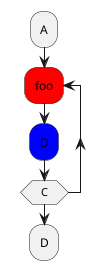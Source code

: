 {
  "sha1": "43ghuk6qko5c74wzxjbwtltfjufwljd",
  "insertion": {
    "when": "2024-05-30T20:48:20.414Z",
    "url": "https://forum.plantuml.net/10676/repeat-plus-colour",
    "user": "plantuml@gmail.com"
  }
}
@startuml
:A;
#red:repeat :foo;
#blue:D;
repeat while (C)
:D;
@enduml
